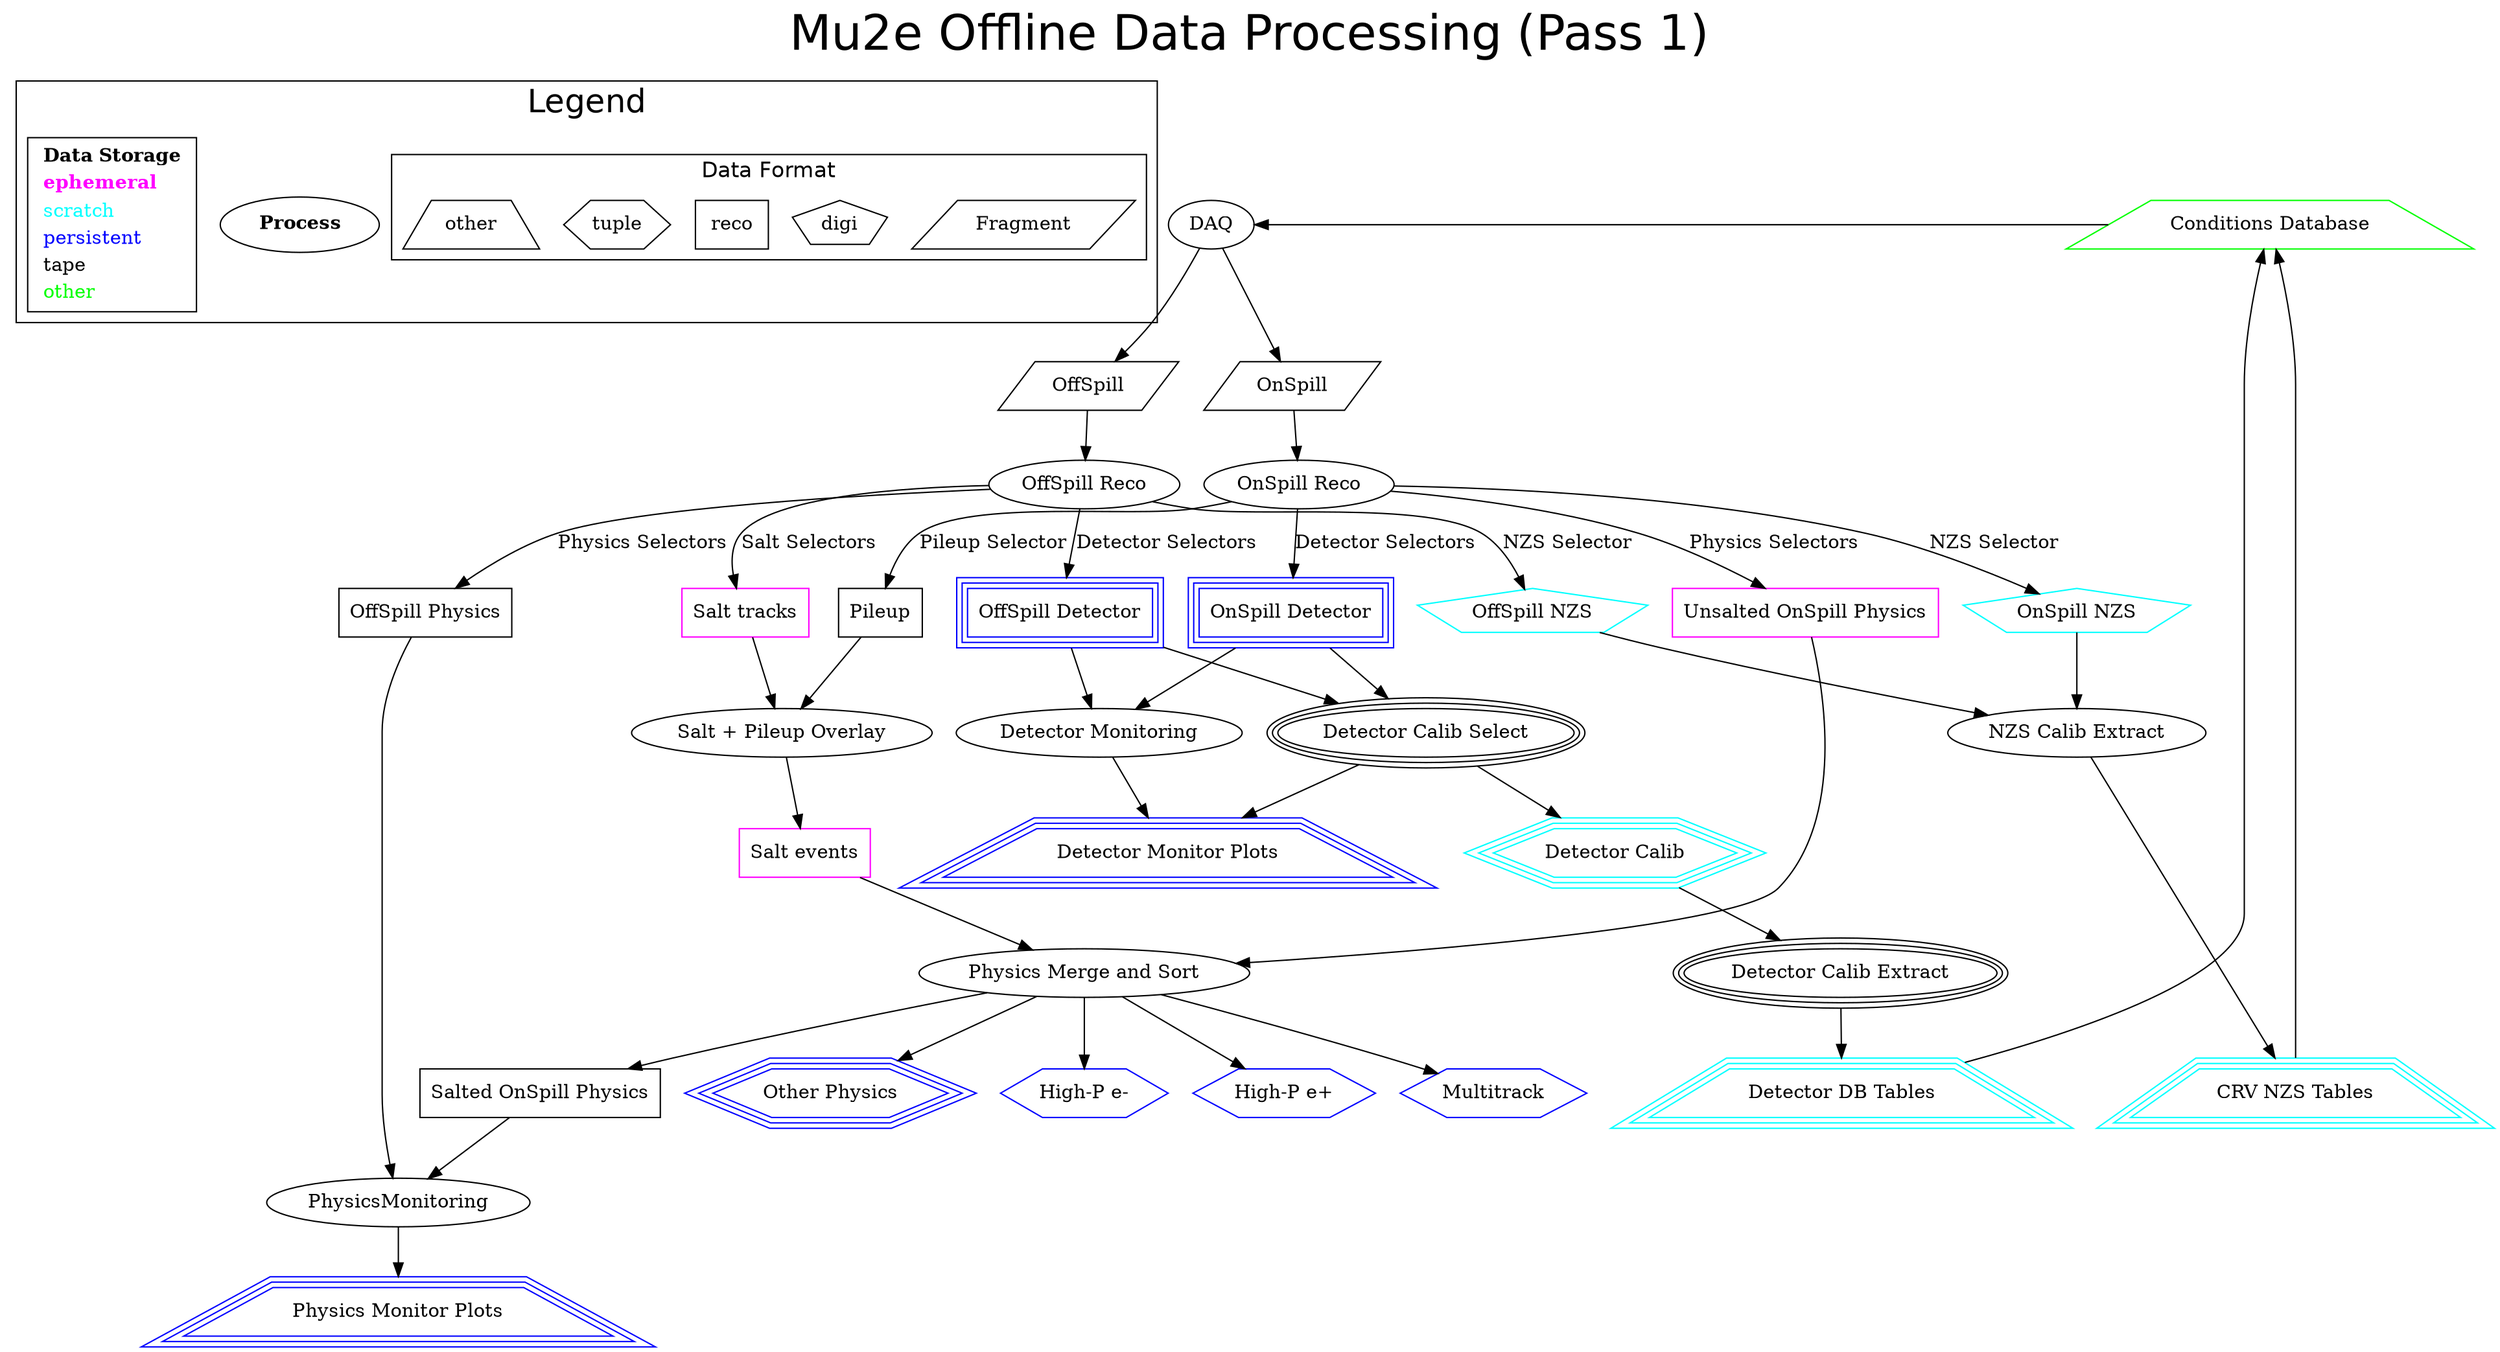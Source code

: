 digraph diagram {
  label="Mu2e Offline Data Processing (Pass 1)";
  fontname="Helvetica";
  fontsize="36";
  labelloc=t;
  subgraph clusterLegend {
    rankdir=TB;
    color="black";
    label="Legend";
    fontsize="24";

    process [shape=ellipse,color=black,
            label=<<table border="0" cellborder="0" cellspacing="1">
              <tr><td align="center"><b>Process</b></td></tr>
              </table>>];
    storage [shape=box,color=black,
            label=<<table border="0" cellborder="0" cellspacing="1">
              <tr><td align="center"><b>Data Storage</b></td></tr>
              <tr><td align="left"><b><font color="fuchsia">ephemeral</font></b></td></tr>
              <tr><td align="left"><font color="cyan">scratch</font></td></tr>
              <tr><td align="left"><font color="blue">persistent</font></td></tr>
              <tr><td align="left"><font color="black">tape</font></td></tr>
              <tr><td align="left"><font color="green">other</font></td></tr>
              </table>>];
    subgraph clustertype {
      label="Data Format";
      fontsize=16;
      raw [shape=parallelogram, label="Fragment" ];
      digi [shape=pentagon, lable="Reco" ];
      reco [shape=box, lable="Reco" ];
      tuple [shape=hexagon, lable="Tuple" ];
      other [shape=trapezium, lable="Other" ];
    }

  }

  DAQ [
    label="DAQ",
    shape= ellipse
  ];
  ConditionsDB [ label="Conditions Database",
               shape=trapezium, color=green
  ];
  ConditionsDB -> DAQ [constraint=false];
  {rank=same ConditionsDB DAQ};

  // primary inputs, from DAQ
  OffSpillFragments [
    label="OffSpill",
    shape=parallelogram
  ];
  OnSpillFragments [
    label="OnSpill",
    shape=parallelogram
  ]
  DAQ->OffSpillFragments
  DAQ->OnSpillFragments
  // temporary on-disk samples
  //  - ephemeral collections, e.g. salt
  //  - accumulating collections, e.g. reconstructed signal-likes
  OnSpillUnsalted [
  label="Unsalted OnSpill Physics",
  shape=box,
  color="fuchsia"
  ];
  OffSpillPhysics [
    label="OffSpill Physics",
    shape=box,
    color="black"
  ];
  SaltTracks [
    label="Salt tracks",
    shape=box,
    color="fuchsia"
  ];
  SaltEvents [
    label="Salt events",
    shape=box,
    color="fuchsia"
  ];
  OffSpillDetectorCalib [
    label="OffSpill Detector",
    shape=box,
    peripheries=3,
    color="blue"
  ];
  OnSpillDetectorCalib [
    label="OnSpill Detector",
    shape=box,
    peripheries=3,
    color="blue"
  ];
  OnSpillNZS [
    label="OnSpill NZS",
    shape=pentagon,
    color="cyan"
  ];
  OffSpillNZS [
    label="OffSpill NZS",
    shape=pentagon,
    color="cyan"
  ];
  Other [
    label="Other Physics"
      shape=hexagon,
    peripheries=3,
    color=blue
  ];

  HighPNegative [
    label="High-P e-",
    shape=hexagon,
    color=blue
  ];
  HighPPositive [
    label="High-P e+",
    shape=hexagon,
    color=blue
  ];
  MultiTrack [
    label="Multitrack",
    shape=hexagon,
    color=blue
  ];
  OnSpillSalted [
    label="Salted OnSpill Physics",
    shape=box,
    color=black
  ];

  // tape-backed storage
  Pileup [
    label="Pileup",
    shape=box
  ];
  DetCalib [
    label="Detector Calib",
    shape=hexagon,
    peripheries=3,
    color=cyan
  ];

  DetMonPlots [
    label="Detector Monitor Plots",
    shape=trapezium,
    peripheries=3,
    color=blue
  ];

  PhysMonPlots [
    label="Physics Monitor Plots",
    shape=trapezium,
    peripheries=3,
    color=blue
  ];

  DetDBTable [
    label="Detector DB Tables",
    shape=trapezium,
    peripheries=3,
    color=cyan
  ];

  NZSDBTable [
    label="CRV NZS Tables",
    peripheries=3,
    shape=trapezium,
    color=cyan
  ];
  {rank=same DetDBTable NZSDBTable}
  {rank=same OffSpillPhysics };

  // online high-level processing blocks
  OffSpillReco [
    label="OffSpill Reco"
      shape=oval
  ];
  OnSpillReco [
    label="OnSpill Reco"
      shape=oval
  ];

  // offline high-level processing blocks
  DetectorCalibSelect [
    label="Detector Calib Select",
    peripheries=3,
    shape=oval
  ];

  DetectorCalibExtract [
    label="Detector Calib Extract",
    peripheries=3,
    shape=oval
  ];

  NZSCalibExtract [
    label="NZS Calib Extract",
    shape=oval
  ];

  DetectorMonitoring [
    label="Detector Monitoring",
    shape=oval
  ];


  SaltOverlay [
    label="Salt + Pileup Overlay",
    shape=oval
  ];
  PhysicsMerging [
    label="Physics Merge and Sort",
    shape=oval
  ];

  // TODO
  //ation processors and preprocessors

  // dependencies
  OffSpillFragments -> OffSpillReco;
  OnSpillFragments  -> OnSpillReco;

  // ejc: no offSpill ``physics'' sample here?
  OffSpillReco -> OffSpillPhysics [label="Physics Selectors"];
  OffSpillReco -> SaltTracks [label="Salt Selectors" ];
  OffSpillReco -> OffSpillDetectorCalib [label="Detector Selectors"];
  OffSpillReco -> OffSpillNZS [label="NZS Selector"];

  OnSpillReco -> OnSpillUnsalted [label="Physics Selectors"];
  OnSpillReco -> Pileup [label="Pileup Selector"];
  OnSpillReco -> OnSpillDetectorCalib [label="Detector Selectors"];
  OnSpillReco -> OnSpillNZS [label="NZS Selector"];

  OffSpillDetectorCalib    -> DetectorCalibSelect;
  OnSpillDetectorCalib     -> DetectorCalibSelect;

  OffSpillDetectorCalib    -> DetectorMonitoring
    OnSpillDetectorCalib     -> DetectorMonitoring;

  DetectorCalibSelect ->DetCalib;
  DetCalib -> DetectorCalibExtract;
  DetectorCalibExtract -> DetDBTable;
  //  DetDBTable -> ConditionsDB [label="Calibration Verification"];
  DetDBTable -> ConditionsDB;

  DetectorCalibSelect -> DetMonPlots;
  DetectorMonitoring -> DetMonPlots;

  OffSpillNZS -> NZSCalibExtract;
  OnSpillNZS -> NZSCalibExtract;
  NZSCalibExtract -> NZSDBTable;
  NZSDBTable -> ConditionsDB;

  SaltTracks        -> SaltOverlay;
  Pileup -> SaltOverlay;
  SaltOverlay       -> SaltEvents;


  OnSpillUnsalted       -> PhysicsMerging;
  SaltEvents         -> PhysicsMerging;

  PhysicsMerging -> OnSpillSalted;
  PhysicsMerging -> HighPNegative;
  PhysicsMerging -> HighPPositive;
  PhysicsMerging -> MultiTrack;
  PhysicsMerging -> Other;

  OffSpillPhysics -> PhysicsMonitoring;
  OnSpillSalted -> PhysicsMonitoring;
  PhysicsMonitoring -> PhysMonPlots;

}
